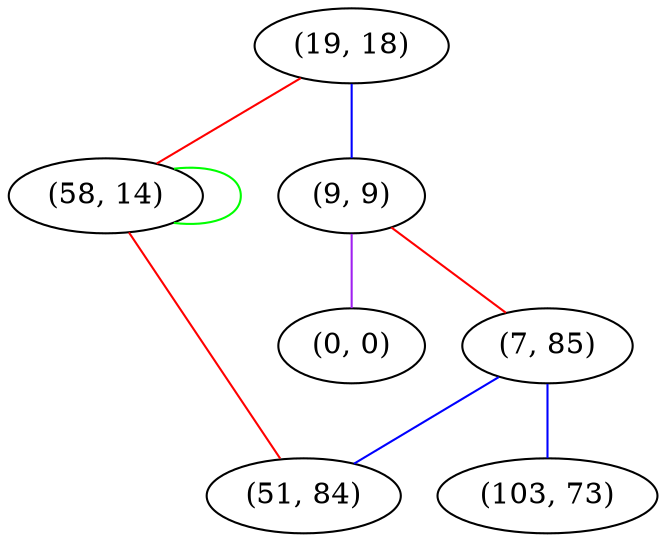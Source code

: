graph "" {
"(19, 18)";
"(58, 14)";
"(9, 9)";
"(0, 0)";
"(7, 85)";
"(51, 84)";
"(103, 73)";
"(19, 18)" -- "(58, 14)"  [color=red, key=0, weight=1];
"(19, 18)" -- "(9, 9)"  [color=blue, key=0, weight=3];
"(58, 14)" -- "(58, 14)"  [color=green, key=0, weight=2];
"(58, 14)" -- "(51, 84)"  [color=red, key=0, weight=1];
"(9, 9)" -- "(7, 85)"  [color=red, key=0, weight=1];
"(9, 9)" -- "(0, 0)"  [color=purple, key=0, weight=4];
"(7, 85)" -- "(51, 84)"  [color=blue, key=0, weight=3];
"(7, 85)" -- "(103, 73)"  [color=blue, key=0, weight=3];
}

